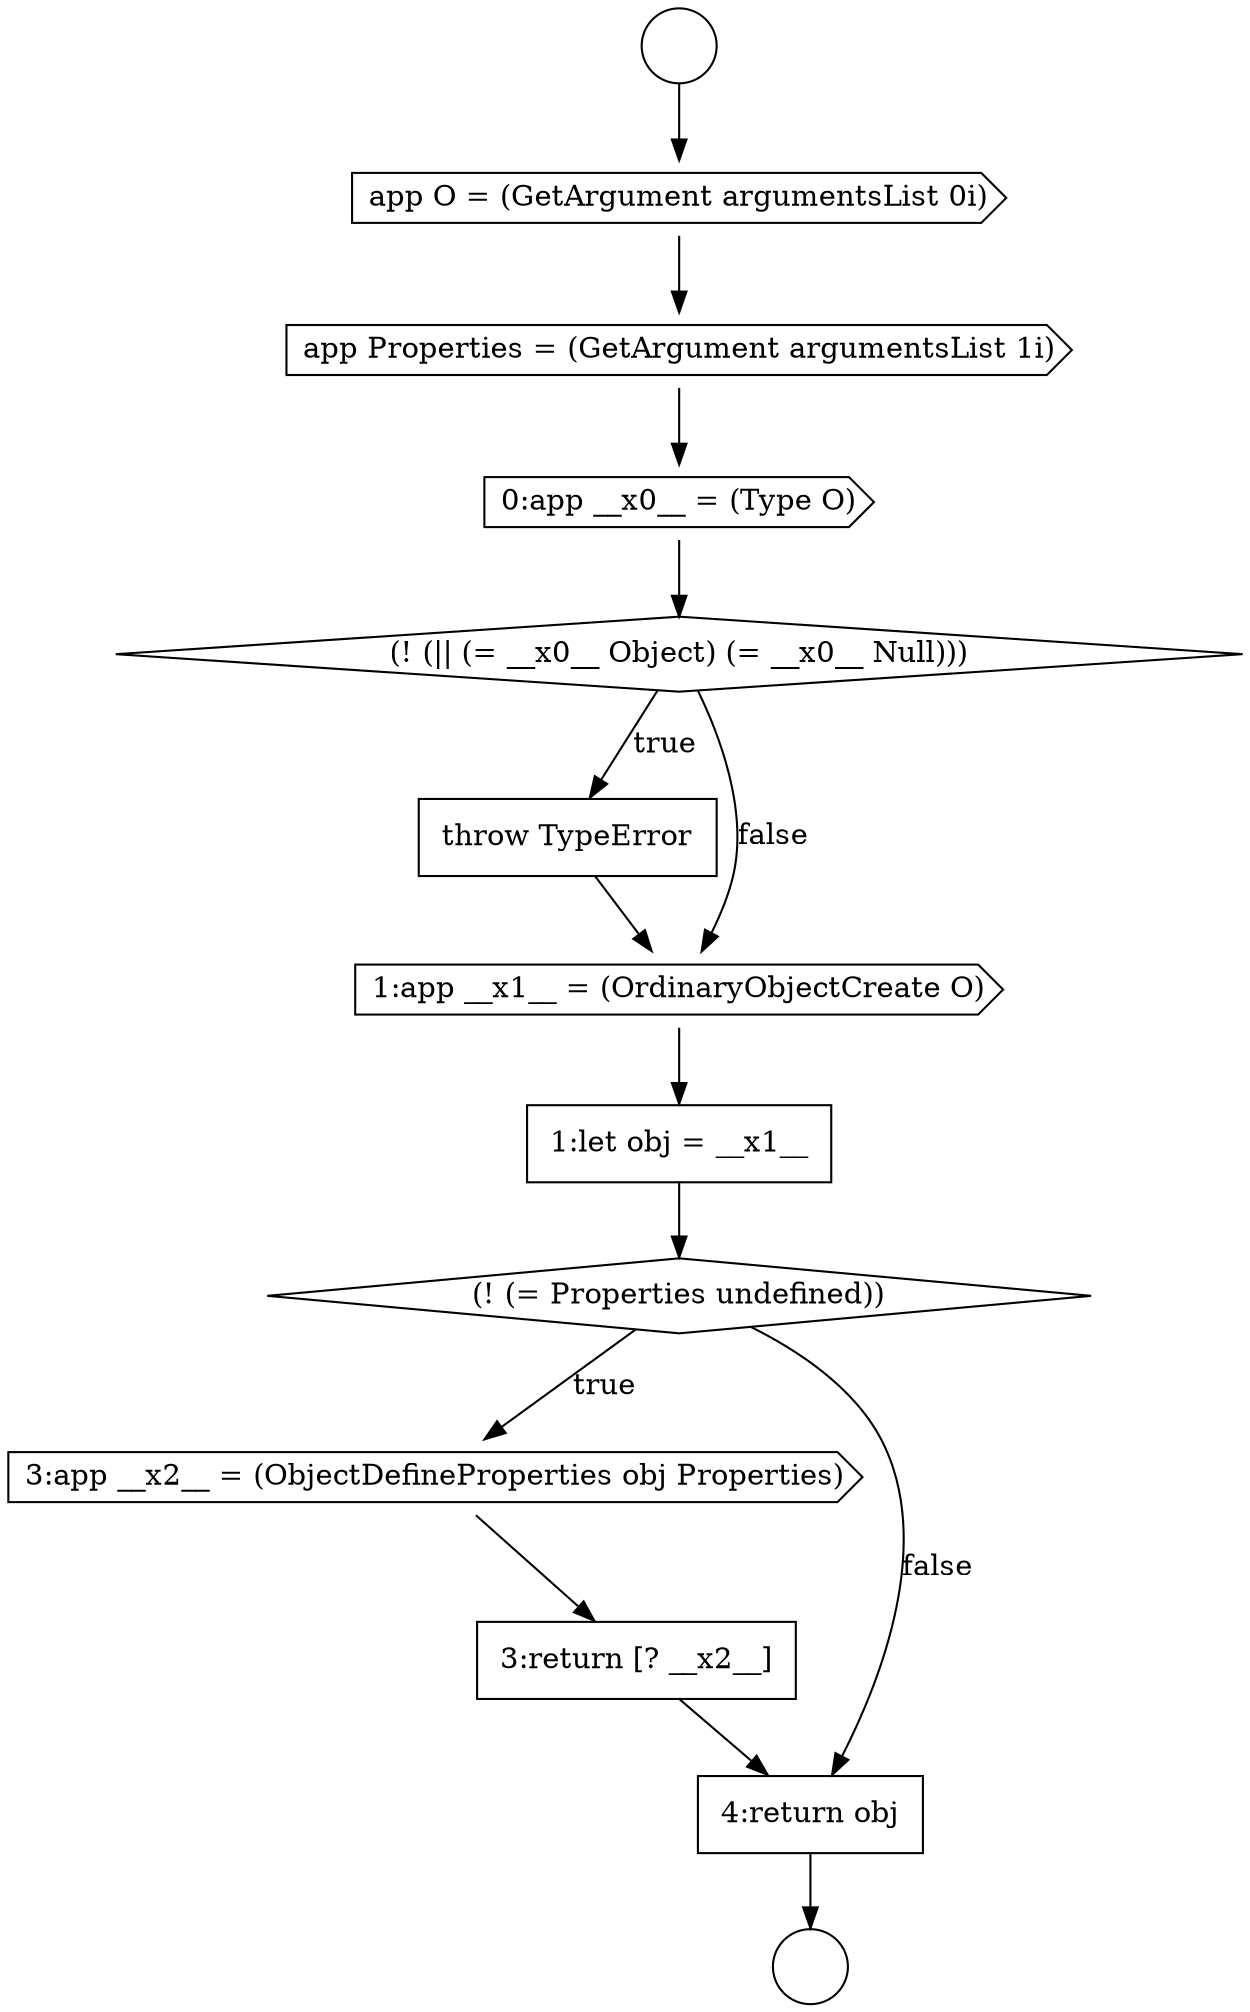 digraph {
  node12286 [shape=none, margin=0, label=<<font color="black">
    <table border="0" cellborder="1" cellspacing="0" cellpadding="10">
      <tr><td align="left">throw TypeError</td></tr>
    </table>
  </font>> color="black" fillcolor="white" style=filled]
  node12291 [shape=none, margin=0, label=<<font color="black">
    <table border="0" cellborder="1" cellspacing="0" cellpadding="10">
      <tr><td align="left">3:return [? __x2__]</td></tr>
    </table>
  </font>> color="black" fillcolor="white" style=filled]
  node12281 [shape=circle label=" " color="black" fillcolor="white" style=filled]
  node12282 [shape=cds, label=<<font color="black">app O = (GetArgument argumentsList 0i)</font>> color="black" fillcolor="white" style=filled]
  node12280 [shape=circle label=" " color="black" fillcolor="white" style=filled]
  node12284 [shape=cds, label=<<font color="black">0:app __x0__ = (Type O)</font>> color="black" fillcolor="white" style=filled]
  node12289 [shape=diamond, label=<<font color="black">(! (= Properties undefined))</font>> color="black" fillcolor="white" style=filled]
  node12290 [shape=cds, label=<<font color="black">3:app __x2__ = (ObjectDefineProperties obj Properties)</font>> color="black" fillcolor="white" style=filled]
  node12287 [shape=cds, label=<<font color="black">1:app __x1__ = (OrdinaryObjectCreate O)</font>> color="black" fillcolor="white" style=filled]
  node12288 [shape=none, margin=0, label=<<font color="black">
    <table border="0" cellborder="1" cellspacing="0" cellpadding="10">
      <tr><td align="left">1:let obj = __x1__</td></tr>
    </table>
  </font>> color="black" fillcolor="white" style=filled]
  node12283 [shape=cds, label=<<font color="black">app Properties = (GetArgument argumentsList 1i)</font>> color="black" fillcolor="white" style=filled]
  node12292 [shape=none, margin=0, label=<<font color="black">
    <table border="0" cellborder="1" cellspacing="0" cellpadding="10">
      <tr><td align="left">4:return obj</td></tr>
    </table>
  </font>> color="black" fillcolor="white" style=filled]
  node12285 [shape=diamond, label=<<font color="black">(! (|| (= __x0__ Object) (= __x0__ Null)))</font>> color="black" fillcolor="white" style=filled]
  node12283 -> node12284 [ color="black"]
  node12291 -> node12292 [ color="black"]
  node12288 -> node12289 [ color="black"]
  node12287 -> node12288 [ color="black"]
  node12292 -> node12281 [ color="black"]
  node12280 -> node12282 [ color="black"]
  node12285 -> node12286 [label=<<font color="black">true</font>> color="black"]
  node12285 -> node12287 [label=<<font color="black">false</font>> color="black"]
  node12289 -> node12290 [label=<<font color="black">true</font>> color="black"]
  node12289 -> node12292 [label=<<font color="black">false</font>> color="black"]
  node12290 -> node12291 [ color="black"]
  node12284 -> node12285 [ color="black"]
  node12286 -> node12287 [ color="black"]
  node12282 -> node12283 [ color="black"]
}
